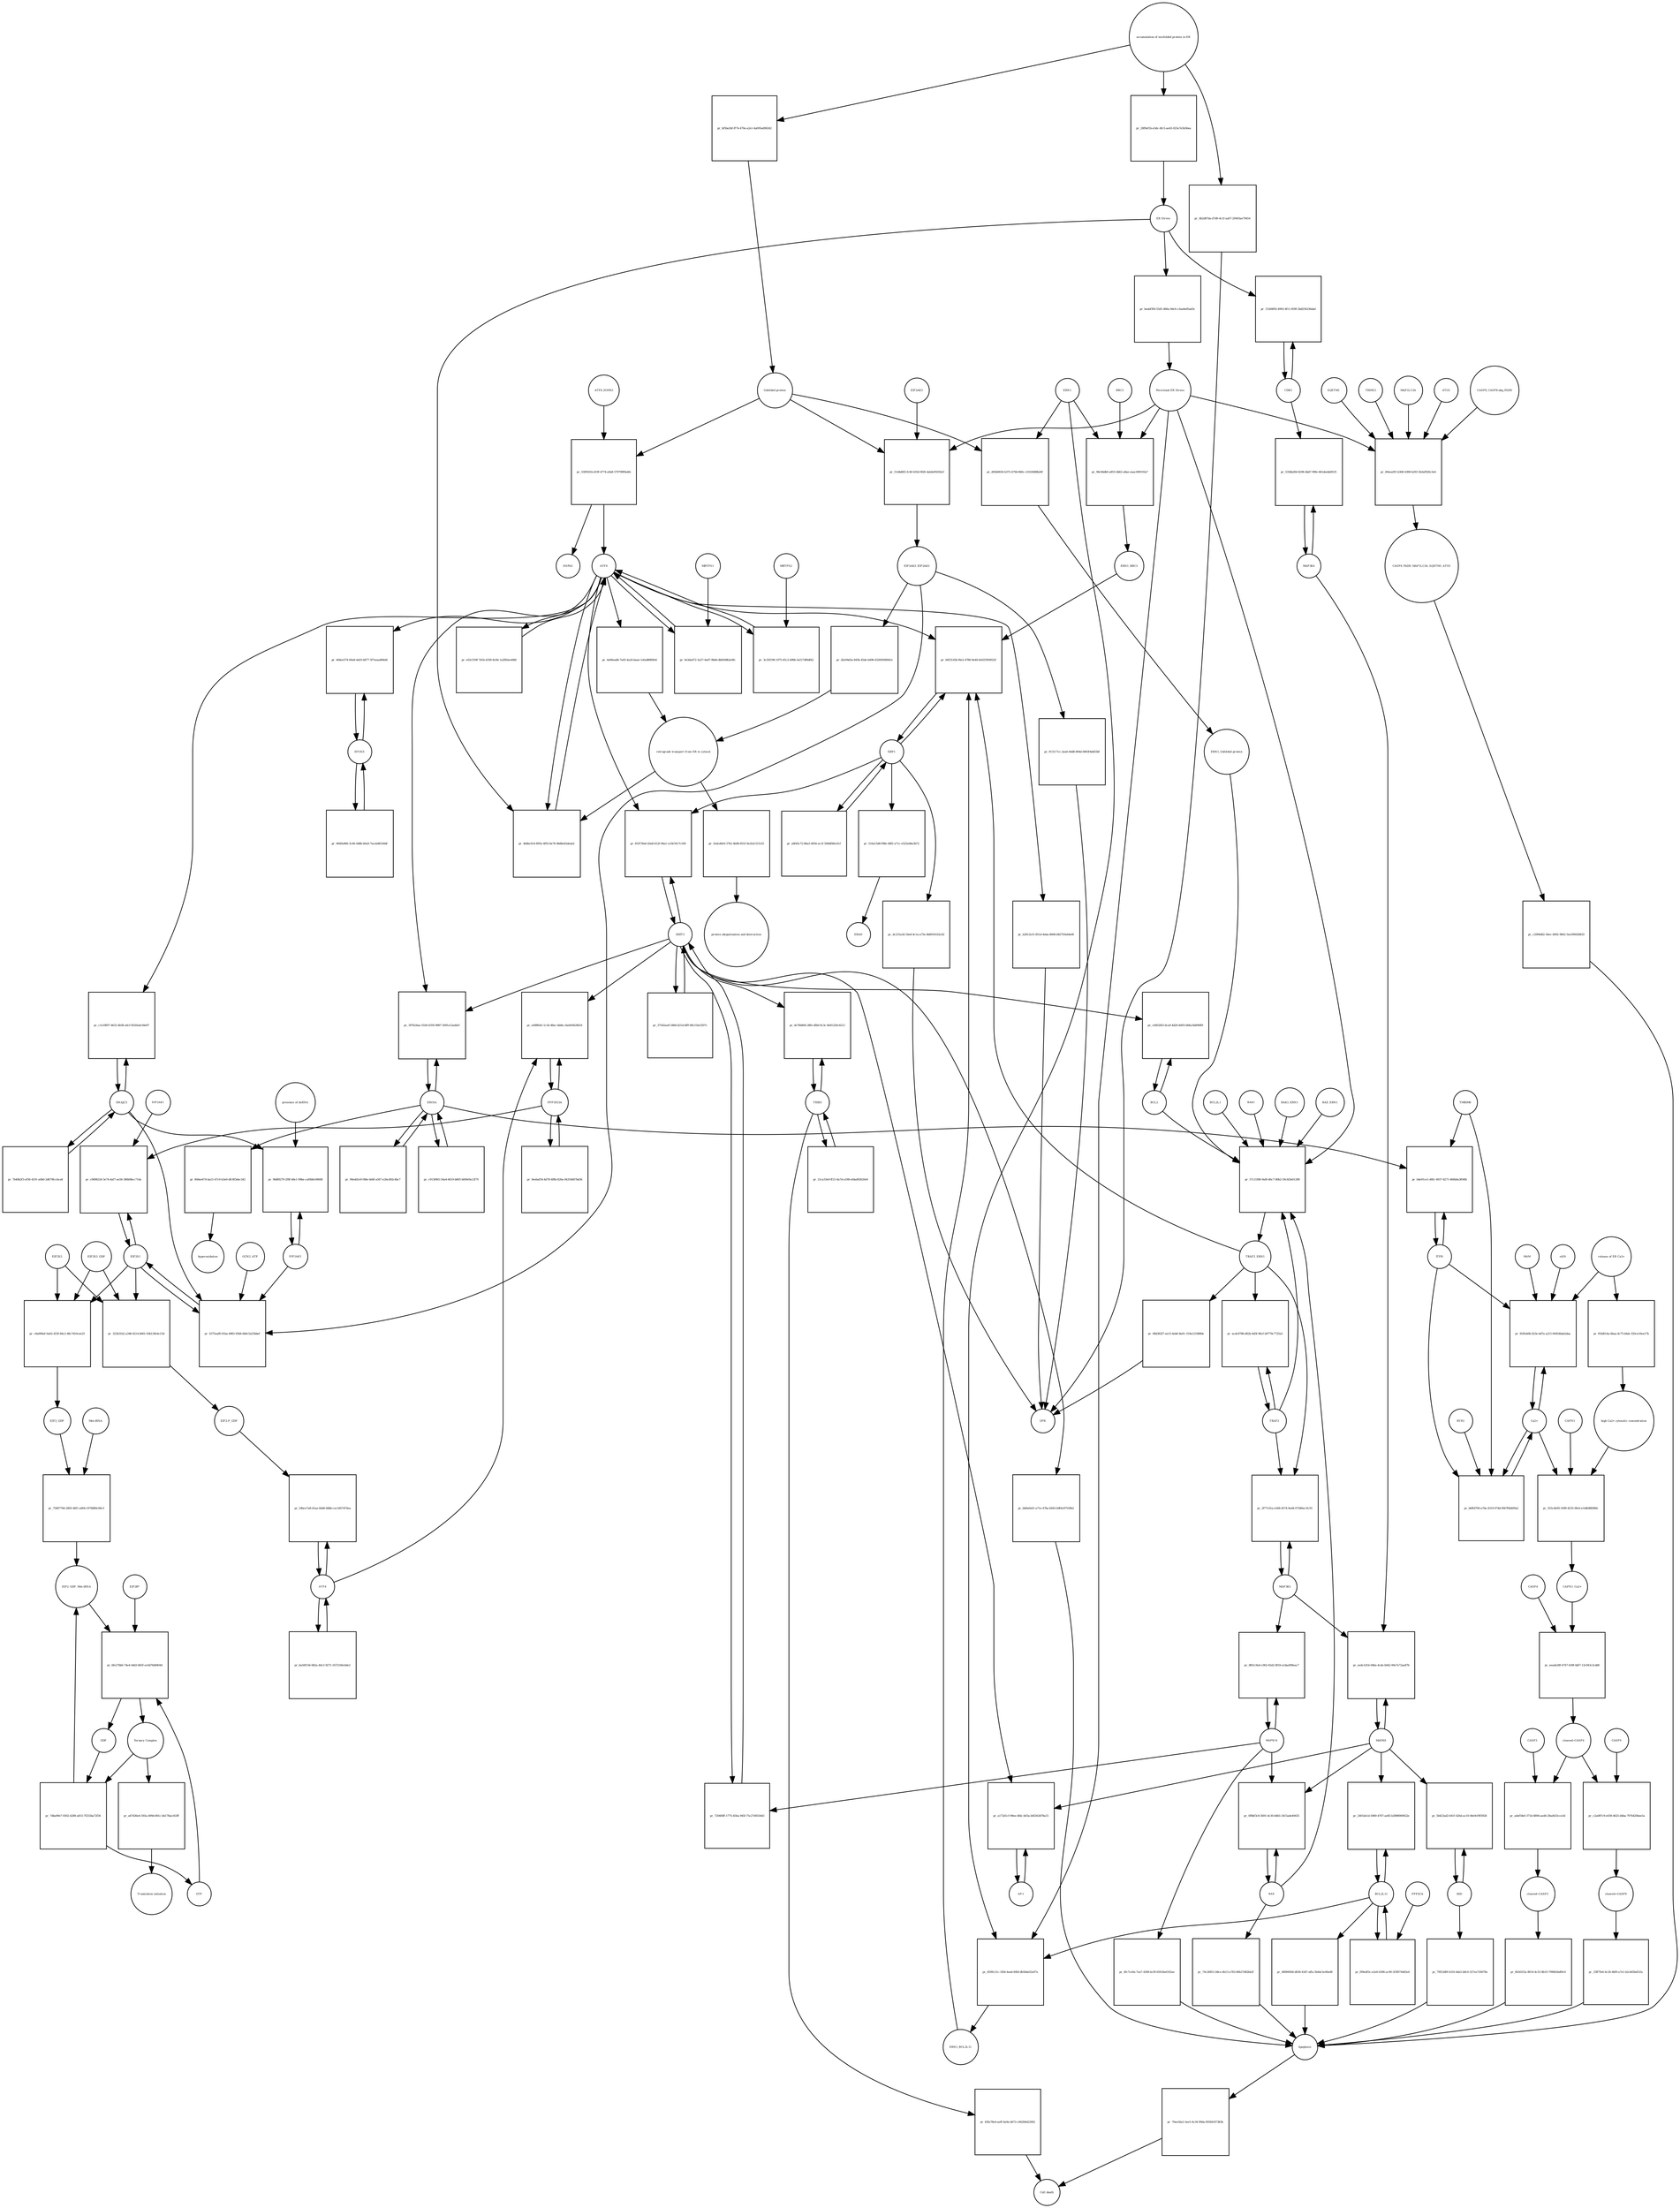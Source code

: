 strict digraph  {
ATF6_HSPA5 [annotation="", bipartite=0, cls=complex, fontsize=4, label=ATF6_HSPA5, shape=circle];
"pr_55f9501b-d19f-4774-a9a8-579799f9a4fe" [annotation="", bipartite=1, cls=process, fontsize=4, label="pr_55f9501b-d19f-4774-a9a8-579799f9a4fe", shape=square];
ATF6 [annotation="urn_miriam_hgnc.symbol_ATF6", bipartite=0, cls=macromolecule, fontsize=4, label=ATF6, shape=circle];
HSPA5 [annotation="urn_miriam_hgnc.symbol_HSPA5", bipartite=0, cls=macromolecule, fontsize=4, label=HSPA5, shape=circle];
"Unfolded protein" [annotation="", bipartite=0, cls=macromolecule, fontsize=4, label="Unfolded protein", shape=circle];
ERN1 [annotation="urn_miriam_hgnc.symbol_ERN1", bipartite=0, cls=macromolecule, fontsize=4, label=ERN1, shape=circle];
"pr_d92b0656-b375-479d-860c-c0163688b26f" [annotation="", bipartite=1, cls=process, fontsize=4, label="pr_d92b0656-b375-479d-860c-c0163688b26f", shape=square];
"ERN1_Unfolded protein" [annotation="", bipartite=0, cls=complex, fontsize=4, label="ERN1_Unfolded protein", shape=circle];
EIF2AK3_EIF2AK3 [annotation="", bipartite=0, cls=complex, fontsize=4, label=EIF2AK3_EIF2AK3, shape=circle];
"pr_d2e94d3a-845b-45de-b496-632605680d1e" [annotation="", bipartite=1, cls=process, fontsize=4, label="pr_d2e94d3a-845b-45de-b496-632605680d1e", shape=square];
"retrograde transport from ER to cytosol" [annotation="", bipartite=0, cls=phenotype, fontsize=4, label="retrograde transport from ER to cytosol", shape=circle];
"pr_4a96eadb-7a45-4a24-baae-1efad86f6fe6" [annotation="", bipartite=1, cls=process, fontsize=4, label="pr_4a96eadb-7a45-4a24-baae-1efad86f6fe6", shape=square];
"pr_5edcd0e0-37b1-4b9b-851f-9a1b3c515cf3" [annotation="", bipartite=1, cls=process, fontsize=4, label="pr_5edcd0e0-37b1-4b9b-851f-9a1b3c515cf3", shape=square];
"protein ubiquitination and destruction" [annotation="", bipartite=0, cls=phenotype, fontsize=4, label="protein ubiquitination and destruction", shape=circle];
"pr_57c21f86-9af6-46c7-80b2-59cfd3e01289" [annotation="", bipartite=1, cls=process, fontsize=4, label="pr_57c21f86-9af6-46c7-80b2-59cfd3e01289", shape=square];
TRAF2_ERN1 [annotation="", bipartite=0, cls=complex, fontsize=4, label=TRAF2_ERN1, shape=circle];
BAK1_ERN1 [annotation="", bipartite=0, cls=complex, fontsize=4, label=BAK1_ERN1, shape=circle];
BAX_ERN1 [annotation="", bipartite=0, cls=complex, fontsize=4, label=BAX_ERN1, shape=circle];
BCL2 [annotation="urn_miriam_hgnc.symbol_BCL2", bipartite=0, cls="nucleic acid feature", fontsize=4, label=BCL2, shape=circle];
BCL2L1 [annotation="urn_miriam_hgnc.symbol_BCL2L1", bipartite=0, cls=macromolecule, fontsize=4, label=BCL2L1, shape=circle];
"Persistant ER Stress" [annotation="", bipartite=0, cls=phenotype, fontsize=4, label="Persistant ER Stress", shape=circle];
BAX [annotation="urn_miriam_hgnc.symbol_BAX", bipartite=0, cls=macromolecule, fontsize=4, label=BAX, shape=circle];
BAK1 [annotation="urn_miriam_hgnc.symbol_BAK1", bipartite=0, cls=macromolecule, fontsize=4, label=BAK1, shape=circle];
TRAF2 [annotation="urn_miriam_hgnc.symbol_TRAF2", bipartite=0, cls=macromolecule, fontsize=4, label=TRAF2, shape=circle];
XBP1 [annotation="urn_miriam_hgnc.symbol_XBP1", bipartite=0, cls=macromolecule, fontsize=4, label=XBP1, shape=circle];
"pr_0d53145b-f6e2-4786-9e40-6e025950022f" [annotation="", bipartite=1, cls=process, fontsize=4, label="pr_0d53145b-f6e2-4786-9e40-6e025950022f", shape=square];
ERN1_BBC3 [annotation="", bipartite=0, cls=complex, fontsize=4, label=ERN1_BBC3, shape=circle];
ERN1_BCL2L11 [annotation="", bipartite=0, cls=complex, fontsize=4, label=ERN1_BCL2L11, shape=circle];
"pr_a6f45c72-8ba3-4056-ac1f-560bf06e1fcf" [annotation="", bipartite=1, cls=process, fontsize=4, label="pr_a6f45c72-8ba3-4056-ac1f-560bf06e1fcf", shape=square];
"pr_516a15d8-f98e-48f2-a71c-e525a9da3b72" [annotation="", bipartite=1, cls=process, fontsize=4, label="pr_516a15d8-f98e-48f2-a71c-e525a9da3b72", shape=square];
ERAD [annotation="", bipartite=0, cls=phenotype, fontsize=4, label=ERAD, shape=circle];
"pr_dc231a3d-1be4-4c1a-a75e-6b8916162c82" [annotation="", bipartite=1, cls=process, fontsize=4, label="pr_dc231a3d-1be4-4c1a-a75e-6b8916162c82", shape=square];
UPR [annotation="", bipartite=0, cls=phenotype, fontsize=4, label=UPR, shape=circle];
"pr_acdc8788-d92b-4d5f-96cf-b9779c7725a5" [annotation="", bipartite=1, cls=process, fontsize=4, label="pr_acdc8788-d92b-4d5f-96cf-b9779c7725a5", shape=square];
MAPK8 [annotation="urn_miriam_hgnc.symbol_MAPK8", bipartite=0, cls=macromolecule, fontsize=4, label=MAPK8, shape=circle];
"pr_eedc1d1b-046a-4cde-b042-00e7e72aa87b" [annotation="", bipartite=1, cls=process, fontsize=4, label="pr_eedc1d1b-046a-4cde-b042-00e7e72aa87b", shape=square];
MAP3K4 [annotation="urn_miriam_hgnc.symbol_MAP3K4", bipartite=0, cls=macromolecule, fontsize=4, label=MAP3K4, shape=circle];
MAP3K5 [annotation="urn_miriam_hgnc.symbol_MAP3K5", bipartite=0, cls=macromolecule, fontsize=4, label=MAP3K5, shape=circle];
MAPK14 [annotation="urn_miriam_hgnc.symbol_MAPK14", bipartite=0, cls=macromolecule, fontsize=4, label=MAPK14, shape=circle];
"pr_8f61c9a4-c002-45d2-8f18-a1daef08eac7" [annotation="", bipartite=1, cls=process, fontsize=4, label="pr_8f61c9a4-c002-45d2-8f18-a1daef08eac7", shape=square];
"pr_4fc7ce9a-7ea7-4308-bcf9-65618a6102ae" [annotation="", bipartite=1, cls=process, fontsize=4, label="pr_4fc7ce9a-7ea7-4308-bcf9-65618a6102ae", shape=square];
Apoptosis [annotation="", bipartite=0, cls=phenotype, fontsize=4, label=Apoptosis, shape=circle];
DDIT3 [annotation="urn_miriam_hgnc.symbol_DDIT3", bipartite=0, cls=macromolecule, fontsize=4, label=DDIT3, shape=circle];
"pr_7204f6ff-1775-456a-945f-75c27d933443" [annotation="", bipartite=1, cls=process, fontsize=4, label="pr_7204f6ff-1775-456a-945f-75c27d933443", shape=square];
"pr_bb9a0e61-a71e-47be-b943-b9f4c87559b2" [annotation="", bipartite=1, cls=process, fontsize=4, label="pr_bb9a0e61-a71e-47be-b943-b9f4c87559b2", shape=square];
"pr_c9d52fd3-dca9-4d20-8d93-b84a34d090f9" [annotation="", bipartite=1, cls=process, fontsize=4, label="pr_c9d52fd3-dca9-4d20-8d93-b84a34d090f9", shape=square];
"pr_4b4bc614-895e-4f93-be76-9b8be42deab2" [annotation="", bipartite=1, cls=process, fontsize=4, label="pr_4b4bc614-895e-4f93-be76-9b8be42deab2", shape=square];
"ER Stress" [annotation="", bipartite=0, cls=phenotype, fontsize=4, label="ER Stress", shape=circle];
"pr_0e3da472-3a37-4ed7-9bb6-db6568b2e0fc" [annotation="", bipartite=1, cls=process, fontsize=4, label="pr_0e3da472-3a37-4ed7-9bb6-db6568b2e0fc", shape=square];
MBTPS1 [annotation="urn_miriam_hgnc.symbol_MBTPS1", bipartite=0, cls=macromolecule, fontsize=4, label=MBTPS1, shape=circle];
"pr_3c35f198-1075-45c2-b90b-5a517df6df42" [annotation="", bipartite=1, cls=process, fontsize=4, label="pr_3c35f198-1075-45c2-b90b-5a517df6df42", shape=square];
MBTPS2 [annotation="urn_miriam_hgnc.symbol_MBTPS2", bipartite=0, cls=macromolecule, fontsize=4, label=MBTPS2, shape=circle];
"pr_e02c559f-7d1b-4358-8c84-1a2f82ee40bf" [annotation="", bipartite=1, cls=process, fontsize=4, label="pr_e02c559f-7d1b-4358-8c84-1a2f82ee40bf", shape=square];
"pr_37542aa9-3484-421d-bfff-89c51bcf207c" [annotation="", bipartite=1, cls=process, fontsize=4, label="pr_37542aa9-3484-421d-bfff-89c51bcf207c", shape=square];
"pr_818736af-d3a8-412f-94a1-ce5b7d17c169" [annotation="", bipartite=1, cls=process, fontsize=4, label="pr_818736af-d3a8-412f-94a1-ce5b7d17c169", shape=square];
EIF2S1 [annotation="urn_miriam_hgnc.symbol_EIF2S1", bipartite=0, cls=macromolecule, fontsize=4, label=EIF2S1, shape=circle];
"pr_4375eaf8-91ba-4983-95b6-6b0c5a55bbef" [annotation="", bipartite=1, cls=process, fontsize=4, label="pr_4375eaf8-91ba-4983-95b6-6b0c5a55bbef", shape=square];
GCN2_ATP [annotation="", bipartite=0, cls=complex, fontsize=4, label=GCN2_ATP, shape=circle];
EIF2AK2 [annotation="urn_miriam_hgnc.symbol_EIF2AK2", bipartite=0, cls=macromolecule, fontsize=4, label=EIF2AK2, shape=circle];
DNAJC3 [annotation="urn_miriam_hgnc.symbol_DNAJC3", bipartite=0, cls=macromolecule, fontsize=4, label=DNAJC3, shape=circle];
EIF2S2 [annotation="urn_miriam_hgnc.symbol_EIF2S2", bipartite=0, cls=macromolecule, fontsize=4, label=EIF2S2, shape=circle];
"pr_c8a906ef-0a62-453f-84c2-48c7d10cee25" [annotation="", bipartite=1, cls=process, fontsize=4, label="pr_c8a906ef-0a62-453f-84c2-48c7d10cee25", shape=square];
EIF2S3_GDP [annotation="", bipartite=0, cls=complex, fontsize=4, label=EIF2S3_GDP, shape=circle];
EIF2_GDP [annotation="", bipartite=0, cls=complex, fontsize=4, label=EIF2_GDP, shape=circle];
"EIF2_GDP_Met-tRNA" [annotation="", bipartite=0, cls=complex, fontsize=4, label="EIF2_GDP_Met-tRNA", shape=circle];
"pr_6fe276b6-74e4-44d3-865f-ec6d76d84044" [annotation="", bipartite=1, cls=process, fontsize=4, label="pr_6fe276b6-74e4-44d3-865f-ec6d76d84044", shape=square];
"Ternary Complex" [annotation="", bipartite=0, cls=complex, fontsize=4, label="Ternary Complex", shape=circle];
"EIF2B*" [annotation="", bipartite=0, cls=complex, fontsize=4, label="EIF2B*", shape=circle];
GTP [annotation="urn_miriam_obo.chebi_CHEBI%3A57600", bipartite=0, cls="simple chemical", fontsize=4, label=GTP, shape=circle];
GDP [annotation="urn_miriam_obo.chebi_CHEBI%3A65180", bipartite=0, cls="simple chemical", fontsize=4, label=GDP, shape=circle];
"pr_7dba99e7-9302-4289-a815-7f255ba72f36" [annotation="", bipartite=1, cls=process, fontsize=4, label="pr_7dba99e7-9302-4289-a815-7f255ba72f36", shape=square];
ATF4 [annotation="urn_miriam_hgnc.symbol_ATF4", bipartite=0, cls=macromolecule, fontsize=4, label=ATF4, shape=circle];
"pr_54bce7a8-41aa-44d6-8dbb-cec5d57d74ea" [annotation="", bipartite=1, cls=process, fontsize=4, label="pr_54bce7a8-41aa-44d6-8dbb-cec5d57d74ea", shape=square];
"EIF2-P_GDP" [annotation="", bipartite=0, cls=complex, fontsize=4, label="EIF2-P_GDP", shape=circle];
"pr_ba56f156-682a-44c3-9271-1672166cbde3" [annotation="", bipartite=1, cls=process, fontsize=4, label="pr_ba56f156-682a-44c3-9271-1672166cbde3", shape=square];
PPP1R15A [annotation="urn_miriam_hgnc.symbol_PPP1R15A", bipartite=0, cls=macromolecule, fontsize=4, label=PPP1R15A, shape=circle];
"pr_e498fefe-1c1b-48ac-bb8e-cba9e9428416" [annotation="", bipartite=1, cls=process, fontsize=4, label="pr_e498fefe-1c1b-48ac-bb8e-cba9e9428416", shape=square];
"pr_9eebaf54-4d78-4f8b-826a-04354487bd36" [annotation="", bipartite=1, cls=process, fontsize=4, label="pr_9eebaf54-4d78-4f8b-826a-04354487bd36", shape=square];
"pr_a67d36e4-593a-499d-801c-bb178ae163ff" [annotation="", bipartite=1, cls=process, fontsize=4, label="pr_a67d36e4-593a-499d-801c-bb178ae163ff", shape=square];
"Translation initiation" [annotation="", bipartite=0, cls=phenotype, fontsize=4, label="Translation initiation", shape=circle];
"pr_2f77c01a-e568-4574-9ed4-07280ec1fc91" [annotation="", bipartite=1, cls=process, fontsize=4, label="pr_2f77c01a-e568-4574-9ed4-07280ec1fc91", shape=square];
ERO1A [annotation="urn_miriam_hgnc.symbol_ERO1A", bipartite=0, cls=macromolecule, fontsize=4, label=ERO1A, shape=circle];
"pr_397b24aa-51b0-4359-9987-5091a12addcf" [annotation="", bipartite=1, cls=process, fontsize=4, label="pr_397b24aa-51b0-4359-9987-5091a12addcf", shape=square];
"pr_c913f665-54a4-4619-b805-bf49e9a12f70" [annotation="", bipartite=1, cls=process, fontsize=4, label="pr_c913f665-54a4-4619-b805-bf49e9a12f70", shape=square];
"pr_c9698224-5e74-4af7-ae56-380b9bcc714a" [annotation="", bipartite=1, cls=process, fontsize=4, label="pr_c9698224-5e74-4af7-ae56-380b9bcc714a", shape=square];
EIF2AK1 [annotation="urn_miriam_hgnc.symbol_EIF2AK1", bipartite=0, cls=macromolecule, fontsize=4, label=EIF2AK1, shape=circle];
"pr_0f8bf3c8-3691-4c30-b8b5-3415ade49435" [annotation="", bipartite=1, cls=process, fontsize=4, label="pr_0f8bf3c8-3691-4c30-b8b5-3415ade49435", shape=square];
"pr_74c26851-b8ce-4b13-a783-86b27d82bb2f" [annotation="", bipartite=1, cls=process, fontsize=4, label="pr_74c26851-b8ce-4b13-a783-86b27d82bb2f", shape=square];
"Ca2+" [annotation="urn_miriam_obo.chebi_CHEBI%3A29108", bipartite=0, cls="simple chemical", fontsize=4, label="Ca2+", shape=circle];
"pr_81ffeb0b-023e-4d7a-a215-00454bab2daa" [annotation="", bipartite=1, cls=process, fontsize=4, label="pr_81ffeb0b-023e-4d7a-a215-00454bab2daa", shape=square];
"release of ER Ca2+" [annotation="", bipartite=0, cls=phenotype, fontsize=4, label="release of ER Ca2+", shape=circle];
ITPR [annotation="urn_miriam_hgnc.symbol_ITPR1|urn_miriam_hgnc.symbol_ITPR2|urn_miriam_hgnc.symbol_ITPR3", bipartite=0, cls=macromolecule, fontsize=4, label=ITPR, shape=circle];
MAM [annotation="", bipartite=0, cls=phenotype, fontsize=4, label=MAM, shape=circle];
s619 [annotation="", bipartite=0, cls=complex, fontsize=4, label=s619, shape=circle];
"pr_533bb284-8296-4bd7-99fe-661deebb0535" [annotation="", bipartite=1, cls=process, fontsize=4, label="pr_533bb284-8296-4bd7-99fe-661deebb0535", shape=square];
CDK5 [annotation="urn_miriam_hgnc.symbol_CDK5", bipartite=0, cls=macromolecule, fontsize=4, label=CDK5, shape=circle];
"pr_153d4f92-4903-4f11-859f-2bd256236dad" [annotation="", bipartite=1, cls="uncertain process", fontsize=4, label="pr_153d4f92-4903-4f11-859f-2bd256236dad", shape=square];
"pr_70ee56a3-3ee5-4c34-99da-f0584187383b" [annotation="", bipartite=1, cls=process, fontsize=4, label="pr_70ee56a3-3ee5-4c34-99da-f0584187383b", shape=square];
"Cell death" [annotation="", bipartite=0, cls=phenotype, fontsize=4, label="Cell death", shape=circle];
"pr_b6ffd709-a76a-4319-974d-f847f6b409a2" [annotation="", bipartite=1, cls=process, fontsize=4, label="pr_b6ffd709-a76a-4319-974d-f847f6b409a2", shape=square];
TMBIM6 [annotation="urn_miriam_hgnc.symbol_TMBIM6", bipartite=0, cls=macromolecule, fontsize=4, label=TMBIM6, shape=circle];
RYR1 [annotation="urn_miriam_hgnc.symbol_RYR1", bipartite=0, cls=macromolecule, fontsize=4, label=RYR1, shape=circle];
EIF2AK3 [annotation="urn_miriam_hgnc.symbol_EIF2AK3", bipartite=0, cls=macromolecule, fontsize=4, label=EIF2AK3, shape=circle];
"pr_51d4d6f2-fc40-435d-9fd5-4ab4e95054cf" [annotation="", bipartite=1, cls=process, fontsize=4, label="pr_51d4d6f2-fc40-435d-9fd5-4ab4e95054cf", shape=square];
"pr_80dee674-ba21-47c0-b3e0-dfc8f3dec342" [annotation="", bipartite=1, cls=process, fontsize=4, label="pr_80dee674-ba21-47c0-b3e0-dfc8f3dec342", shape=square];
hyperoxidation [annotation="", bipartite=0, cls=phenotype, fontsize=4, label=hyperoxidation, shape=circle];
"pr_90edd1e9-f48e-4d4f-a567-e2bcd92c4bc7" [annotation="", bipartite=1, cls=process, fontsize=4, label="pr_90edd1e9-f48e-4d4f-a567-e2bcd92c4bc7", shape=square];
"pr_beabf3f4-55d1-466a-9dc6-c3aa6e85ad3c" [annotation="", bipartite=1, cls=process, fontsize=4, label="pr_beabf3f4-55d1-466a-9dc6-c3aa6e85ad3c", shape=square];
"CASP8_CASP8-ubq_FADD" [annotation="", bipartite=0, cls=complex, fontsize=4, label="CASP8_CASP8-ubq_FADD", shape=circle];
"pr_49eea0f1-b368-4398-b293-5b3af926c3e4" [annotation="", bipartite=1, cls=process, fontsize=4, label="pr_49eea0f1-b368-4398-b293-5b3af926c3e4", shape=square];
"SQSTM1 " [annotation="urn_miriam_hgnc.symbol_SQSTM1", bipartite=0, cls=macromolecule, fontsize=4, label="SQSTM1 ", shape=circle];
CASP8_FADD_MAP1LC3A_SQSTM1_ATG5 [annotation="", bipartite=0, cls=complex, fontsize=4, label=CASP8_FADD_MAP1LC3A_SQSTM1_ATG5, shape=circle];
TRIM13 [annotation="urn_miriam_hgnc.symbol_TRIM13", bipartite=0, cls=macromolecule, fontsize=4, label=TRIM13, shape=circle];
MAP1LC3A [annotation="urn_miriam_hgnc.symbol_MAP1LC3A", bipartite=0, cls=macromolecule, fontsize=4, label=MAP1LC3A, shape=circle];
ATG5 [annotation="urn_miriam_hgnc.symbol_ATG5", bipartite=0, cls=macromolecule, fontsize=4, label=ATG5, shape=circle];
"pr_c2994d62-56ec-4692-9662-5ee390028833" [annotation="", bipartite=1, cls=process, fontsize=4, label="pr_c2994d62-56ec-4692-9662-5ee390028833", shape=square];
"AP-1" [annotation="urn_miriam_hgnc.symbol_FOS|urn_miriam_hgnc.symbol_FOSB|urn_miriam_hgnc.symbol_FOSL1|urn_miriam_hgnc.symbol_FOSL2|urn_miriam_hgnc.symbol_JUN|urn_miriam_hgnc.symbol_JUNB|urn_miriam_hgnc.symbol_JUND", bipartite=0, cls=macromolecule, fontsize=4, label="AP-1", shape=circle];
"pr_a172d1cf-99ee-4fdc-b03a-b45563d78a15" [annotation="", bipartite=1, cls=process, fontsize=4, label="pr_a172d1cf-99ee-4fdc-b03a-b45563d78a15", shape=square];
"pr_9b8f8279-2f8f-48e1-99be-caf0b8c08608" [annotation="", bipartite=1, cls=process, fontsize=4, label="pr_9b8f8279-2f8f-48e1-99be-caf0b8c08608", shape=square];
"presence of dsRNA" [annotation="", bipartite=0, cls=phenotype, fontsize=4, label="presence of dsRNA", shape=circle];
"Met-tRNA" [annotation="urn_miriam_hgnc_HGNC%3A34779", bipartite=0, cls="nucleic acid feature", fontsize=4, label="Met-tRNA", shape=circle];
"pr_75807766-2803-46f1-a004-1976880c06c5" [annotation="", bipartite=1, cls=process, fontsize=4, label="pr_75807766-2803-46f1-a004-1976880c06c5", shape=square];
"pr_323b31b2-a348-4214-b661-03b139e4c15d" [annotation="", bipartite=1, cls=process, fontsize=4, label="pr_323b31b2-a348-4214-b661-03b139e4c15d", shape=square];
"accumulation of misfolded protein in ER" [annotation="", bipartite=0, cls=phenotype, fontsize=4, label="accumulation of misfolded protein in ER", shape=circle];
"pr_bf5be2bf-ff74-470e-a2e1-4a095ed98242" [annotation="", bipartite=1, cls=process, fontsize=4, label="pr_bf5be2bf-ff74-470e-a2e1-4a095ed98242", shape=square];
"pr_28f9ef1b-e5dc-4fc5-ae43-025e7e5b56ea" [annotation="", bipartite=1, cls=process, fontsize=4, label="pr_28f9ef1b-e5dc-4fc5-ae43-025e7e5b56ea", shape=square];
"pr_4b2d87da-d7d9-4c1f-aa07-29493ae79454" [annotation="", bipartite=1, cls=process, fontsize=4, label="pr_4b2d87da-d7d9-4c1f-aa07-29493ae79454", shape=square];
"pr_913117cc-2ea6-44d8-804d-0803f4dd55bf" [annotation="", bipartite=1, cls=process, fontsize=4, label="pr_913117cc-2ea6-44d8-804d-0803f4dd55bf", shape=square];
"pr_08d362f7-ee15-4eb6-8a91-319a1219880e" [annotation="", bipartite=1, cls=process, fontsize=4, label="pr_08d362f7-ee15-4eb6-8a91-319a1219880e", shape=square];
"pr_b2812e31-851d-4eba-8668-b82703eb4e0f" [annotation="", bipartite=1, cls=process, fontsize=4, label="pr_b2812e31-851d-4eba-8668-b82703eb4e0f", shape=square];
BCL2L11 [annotation="urn_miriam_hgnc.symbol_BCL2L11", bipartite=0, cls=macromolecule, fontsize=4, label=BCL2L11, shape=circle];
"pr_2401de1d-5969-4767-ae85-b3898900922e" [annotation="", bipartite=1, cls=process, fontsize=4, label="pr_2401de1d-5969-4767-ae85-b3898900922e", shape=square];
BID [annotation="urn_miriam_hgnc.symbol_BID", bipartite=0, cls=macromolecule, fontsize=4, label=BID, shape=circle];
"pr_5b423ad2-641f-426d-ac10-40e9cf9f3928" [annotation="", bipartite=1, cls=process, fontsize=4, label="pr_5b423ad2-641f-426d-ac10-40e9cf9f3928", shape=square];
"pr_4800600d-d638-43d7-affa-5b4dc5e40ed8" [annotation="", bipartite=1, cls=process, fontsize=4, label="pr_4800600d-d638-43d7-affa-5b4dc5e40ed8", shape=square];
"pr_79f23d0f-b316-4da5-b8c0-527ee726078e" [annotation="", bipartite=1, cls=process, fontsize=4, label="pr_79f23d0f-b316-4da5-b8c0-527ee726078e", shape=square];
"pr_d509c21c-1fb4-4eab-84fd-db5bda02a97a" [annotation="", bipartite=1, cls=process, fontsize=4, label="pr_d509c21c-1fb4-4eab-84fd-db5bda02a97a", shape=square];
"pr_96c84db0-a855-4b62-a8ae-eaac699193a7" [annotation="", bipartite=1, cls=process, fontsize=4, label="pr_96c84db0-a855-4b62-a8ae-eaac699193a7", shape=square];
BBC3 [annotation="urn_miriam_hgnc.symbol_BBC3", bipartite=0, cls=macromolecule, fontsize=4, label=BBC3, shape=circle];
"pr_f89edf3c-e2e6-4306-ac90-5f3f6744d5e6" [annotation="", bipartite=1, cls=process, fontsize=4, label="pr_f89edf3c-e2e6-4306-ac90-5f3f6744d5e6", shape=square];
PPP2CA [annotation="urn_miriam_hgnc.symbol_PPP2CA", bipartite=0, cls=macromolecule, fontsize=4, label=PPP2CA, shape=circle];
TRIB3 [annotation="urn_miriam_hgnc.symbol_TRIB3", bipartite=0, cls=macromolecule, fontsize=4, label=TRIB3, shape=circle];
"pr_4e76b804-28fe-4fb0-9c3c-8e81220c6212" [annotation="", bipartite=1, cls=process, fontsize=4, label="pr_4e76b804-28fe-4fb0-9c3c-8e81220c6212", shape=square];
"pr_21ca33e9-ff21-4a7d-a198-efdad92620e9" [annotation="", bipartite=1, cls=process, fontsize=4, label="pr_21ca33e9-ff21-4a7d-a198-efdad92620e9", shape=square];
"pr_83fa78e4-aeff-4a9a-b672-c66284d22602" [annotation="", bipartite=1, cls=process, fontsize=4, label="pr_83fa78e4-aeff-4a9a-b672-c66284d22602", shape=square];
"pr_f03d614a-6baa-4c75-b4dc-f20ce10ea17b" [annotation="", bipartite=1, cls=process, fontsize=4, label="pr_f03d614a-6baa-4c75-b4dc-f20ce10ea17b", shape=square];
"high Ca2+ cytosolic concentration" [annotation="", bipartite=0, cls=phenotype, fontsize=4, label="high Ca2+ cytosolic concentration", shape=circle];
"pr_c1e18f07-4632-4b58-a0cf-8520a4c04e97" [annotation="", bipartite=1, cls=process, fontsize=4, label="pr_c1e18f07-4632-4b58-a0cf-8520a4c04e97", shape=square];
"pr_7b40b2f3-ef56-4191-a0b0-2d679fccbca8" [annotation="", bipartite=1, cls=process, fontsize=4, label="pr_7b40b2f3-ef56-4191-a0b0-2d679fccbca8", shape=square];
"pr_b4e91ce1-d0fc-4937-8271-666b6a3f04fb" [annotation="", bipartite=1, cls=process, fontsize=4, label="pr_b4e91ce1-d0fc-4937-8271-666b6a3f04fb", shape=square];
CASP4 [annotation="urn_miriam_hgnc.symbol_CASP4", bipartite=0, cls=macromolecule, fontsize=4, label=CASP4, shape=circle];
"pr_eeade28f-4747-439f-bbf7-13c943c3cdd0" [annotation="", bipartite=1, cls=process, fontsize=4, label="pr_eeade28f-4747-439f-bbf7-13c943c3cdd0", shape=square];
"cleaved~CASP4" [annotation="urn_miriam_hgnc.symbol_CASP4", bipartite=0, cls=macromolecule, fontsize=4, label="cleaved~CASP4", shape=circle];
"CAPN1_Ca2+" [annotation="", bipartite=0, cls=complex, fontsize=4, label="CAPN1_Ca2+", shape=circle];
CASP3 [annotation="urn_miriam_hgnc.symbol_CASP3", bipartite=0, cls=macromolecule, fontsize=4, label=CASP3, shape=circle];
"pr_adef58ef-371d-4894-aed4-29ad433cce3d" [annotation="", bipartite=1, cls=process, fontsize=4, label="pr_adef58ef-371d-4894-aed4-29ad433cce3d", shape=square];
"cleaved~CASP3" [annotation="urn_miriam_hgnc.symbol_CASP3", bipartite=0, cls=macromolecule, fontsize=4, label="cleaved~CASP3", shape=circle];
CASP9 [annotation="urn_miriam_hgnc.symbol_CSAP9", bipartite=0, cls=macromolecule, fontsize=4, label=CASP9, shape=circle];
"pr_c2a087c9-e039-4625-b6ba-7976420bee5a" [annotation="", bipartite=1, cls=process, fontsize=4, label="pr_c2a087c9-e039-4625-b6ba-7976420bee5a", shape=square];
"cleaved~CASP9" [annotation="urn_miriam_hgnc.symbol_CASP9", bipartite=0, cls=macromolecule, fontsize=4, label="cleaved~CASP9", shape=circle];
CAPN1 [annotation="urn_miriam_hgnc.symbol_CAPN1", bipartite=0, cls=macromolecule, fontsize=4, label=CAPN1, shape=circle];
"pr_555c4d39-1699-4235-9fe4-e14dfd86980c" [annotation="", bipartite=1, cls=process, fontsize=4, label="pr_555c4d39-1699-4235-9fe4-e14dfd86980c", shape=square];
"pr_6b561f2a-8014-4c53-8b10-7990b5bdf0c0" [annotation="", bipartite=1, cls=process, fontsize=4, label="pr_6b561f2a-8014-4c53-8b10-7990b5bdf0c0", shape=square];
"pr_33ff7fe6-4c26-4bf9-a7e1-b2cb65bd51fa" [annotation="", bipartite=1, cls=process, fontsize=4, label="pr_33ff7fe6-4c26-4bf9-a7e1-b2cb65bd51fa", shape=square];
HYOU1 [annotation="urn_miriam_hgnc.symbol_HYOU1", bipartite=0, cls=macromolecule, fontsize=4, label=HYOU1, shape=circle];
"pr_464ee574-60a8-4a93-b877-5f7eeaa864d4" [annotation="", bipartite=1, cls=process, fontsize=4, label="pr_464ee574-60a8-4a93-b877-5f7eeaa864d4", shape=square];
"pr_9649a966-3c46-448b-b0a9-7aceb48140df" [annotation="", bipartite=1, cls=process, fontsize=4, label="pr_9649a966-3c46-448b-b0a9-7aceb48140df", shape=square];
ATF6_HSPA5 -> "pr_55f9501b-d19f-4774-a9a8-579799f9a4fe"  [annotation="", interaction_type=consumption];
"pr_55f9501b-d19f-4774-a9a8-579799f9a4fe" -> ATF6  [annotation="", interaction_type=production];
"pr_55f9501b-d19f-4774-a9a8-579799f9a4fe" -> HSPA5  [annotation="", interaction_type=production];
ATF6 -> "pr_4a96eadb-7a45-4a24-baae-1efad86f6fe6"  [annotation="", interaction_type=consumption];
ATF6 -> "pr_0d53145b-f6e2-4786-9e40-6e025950022f"  [annotation="urn_miriam_pubmed_26587781|urn_miriam_pubmed_23430059", interaction_type=catalysis];
ATF6 -> "pr_4b4bc614-895e-4f93-be76-9b8be42deab2"  [annotation="", interaction_type=consumption];
ATF6 -> "pr_0e3da472-3a37-4ed7-9bb6-db6568b2e0fc"  [annotation="", interaction_type=consumption];
ATF6 -> "pr_3c35f198-1075-45c2-b90b-5a517df6df42"  [annotation="", interaction_type=consumption];
ATF6 -> "pr_e02c559f-7d1b-4358-8c84-1a2f82ee40bf"  [annotation="", interaction_type=consumption];
ATF6 -> "pr_818736af-d3a8-412f-94a1-ce5b7d17c169"  [annotation="urn_miriam_pubmed_26587781|urn_miriam_pubmed_17991856|urn_miriam_pubmed_28843399", interaction_type=catalysis];
ATF6 -> "pr_397b24aa-51b0-4359-9987-5091a12addcf"  [annotation="urn_miriam_pubmed_23850759|urn_miriam_pubmed_25387528", interaction_type=catalysis];
ATF6 -> "pr_b2812e31-851d-4eba-8668-b82703eb4e0f"  [annotation="", interaction_type=consumption];
ATF6 -> "pr_c1e18f07-4632-4b58-a0cf-8520a4c04e97"  [annotation="urn_miriam_pubmed_12601012|urn_miriam_pubmed_18360008", interaction_type=catalysis];
ATF6 -> "pr_464ee574-60a8-4a93-b877-5f7eeaa864d4"  [annotation=urn_miriam_pubmed_18360008, interaction_type=catalysis];
"Unfolded protein" -> "pr_55f9501b-d19f-4774-a9a8-579799f9a4fe"  [annotation="urn_miriam_pubmed_19509052|urn_miriam_pubmed_12847084|urn_miriam_pubmed_23850759", interaction_type=catalysis];
"Unfolded protein" -> "pr_d92b0656-b375-479d-860c-c0163688b26f"  [annotation="", interaction_type=consumption];
"Unfolded protein" -> "pr_51d4d6f2-fc40-435d-9fd5-4ab4e95054cf"  [annotation=urn_miriam_pubmed_17991856, interaction_type=catalysis];
ERN1 -> "pr_d92b0656-b375-479d-860c-c0163688b26f"  [annotation="", interaction_type=consumption];
ERN1 -> "pr_d509c21c-1fb4-4eab-84fd-db5bda02a97a"  [annotation="", interaction_type=consumption];
ERN1 -> "pr_96c84db0-a855-4b62-a8ae-eaac699193a7"  [annotation="", interaction_type=consumption];
"pr_d92b0656-b375-479d-860c-c0163688b26f" -> "ERN1_Unfolded protein"  [annotation="", interaction_type=production];
"ERN1_Unfolded protein" -> "pr_57c21f86-9af6-46c7-80b2-59cfd3e01289"  [annotation="", interaction_type=consumption];
EIF2AK3_EIF2AK3 -> "pr_d2e94d3a-845b-45de-b496-632605680d1e"  [annotation="", interaction_type=consumption];
EIF2AK3_EIF2AK3 -> "pr_4375eaf8-91ba-4983-95b6-6b0c5a55bbef"  [annotation="urn_miriam_pubmed_12667446|urn_miriam_pubmed_16246152|urn_miriam_pubmed_12601012|urn_miriam_pubmed_23850759|urn_miriam_pubmed_18360008|urn_miriam_pubmed_26587781", interaction_type=catalysis];
EIF2AK3_EIF2AK3 -> "pr_913117cc-2ea6-44d8-804d-0803f4dd55bf"  [annotation="", interaction_type=consumption];
"pr_d2e94d3a-845b-45de-b496-632605680d1e" -> "retrograde transport from ER to cytosol"  [annotation="", interaction_type=production];
"retrograde transport from ER to cytosol" -> "pr_5edcd0e0-37b1-4b9b-851f-9a1b3c515cf3"  [annotation="", interaction_type=consumption];
"retrograde transport from ER to cytosol" -> "pr_4b4bc614-895e-4f93-be76-9b8be42deab2"  [annotation="urn_miriam_pubmed_18360008|urn_miriam_pubmed_17991856|urn_miriam_pubmed_26587781|urn_miriam_pubmed_12847084", interaction_type=inhibition];
"pr_4a96eadb-7a45-4a24-baae-1efad86f6fe6" -> "retrograde transport from ER to cytosol"  [annotation="", interaction_type=production];
"pr_5edcd0e0-37b1-4b9b-851f-9a1b3c515cf3" -> "protein ubiquitination and destruction"  [annotation="", interaction_type=production];
"pr_57c21f86-9af6-46c7-80b2-59cfd3e01289" -> TRAF2_ERN1  [annotation="", interaction_type=production];
TRAF2_ERN1 -> "pr_0d53145b-f6e2-4786-9e40-6e025950022f"  [annotation="urn_miriam_pubmed_26587781|urn_miriam_pubmed_23430059", interaction_type=catalysis];
TRAF2_ERN1 -> "pr_acdc8788-d92b-4d5f-96cf-b9779c7725a5"  [annotation=urn_miriam_pubmed_23850759, interaction_type=catalysis];
TRAF2_ERN1 -> "pr_2f77c01a-e568-4574-9ed4-07280ec1fc91"  [annotation=urn_miriam_pubmed_23850759, interaction_type=catalysis];
TRAF2_ERN1 -> "pr_08d362f7-ee15-4eb6-8a91-319a1219880e"  [annotation="", interaction_type=consumption];
BAK1_ERN1 -> "pr_57c21f86-9af6-46c7-80b2-59cfd3e01289"  [annotation="urn_miriam_pubmed_23850759|urn_miriam_pubmed_23430059|urn_miriam_pubmed_26587781", interaction_type=catalysis];
BAX_ERN1 -> "pr_57c21f86-9af6-46c7-80b2-59cfd3e01289"  [annotation="urn_miriam_pubmed_23850759|urn_miriam_pubmed_23430059|urn_miriam_pubmed_26587781", interaction_type=catalysis];
BCL2 -> "pr_57c21f86-9af6-46c7-80b2-59cfd3e01289"  [annotation="urn_miriam_pubmed_23850759|urn_miriam_pubmed_23430059|urn_miriam_pubmed_26587781", interaction_type=inhibition];
BCL2 -> "pr_c9d52fd3-dca9-4d20-8d93-b84a34d090f9"  [annotation="", interaction_type=consumption];
BCL2L1 -> "pr_57c21f86-9af6-46c7-80b2-59cfd3e01289"  [annotation="urn_miriam_pubmed_23850759|urn_miriam_pubmed_23430059|urn_miriam_pubmed_26587781", interaction_type=inhibition];
"Persistant ER Stress" -> "pr_57c21f86-9af6-46c7-80b2-59cfd3e01289"  [annotation="urn_miriam_pubmed_23850759|urn_miriam_pubmed_23430059|urn_miriam_pubmed_26587781", interaction_type=inhibition];
"Persistant ER Stress" -> "pr_51d4d6f2-fc40-435d-9fd5-4ab4e95054cf"  [annotation=urn_miriam_pubmed_17991856, interaction_type=catalysis];
"Persistant ER Stress" -> "pr_49eea0f1-b368-4398-b293-5b3af926c3e4"  [annotation=urn_miriam_pubmed_17991856, interaction_type=catalysis];
"Persistant ER Stress" -> "pr_d509c21c-1fb4-4eab-84fd-db5bda02a97a"  [annotation="urn_miriam_pubmed_23850759|urn_miriam_pubmed_23430059|urn_miriam_pubmed_26587781", interaction_type=inhibition];
"Persistant ER Stress" -> "pr_96c84db0-a855-4b62-a8ae-eaac699193a7"  [annotation="urn_miriam_pubmed_23430059|urn_miriam_pubmed_17991856", interaction_type=inhibition];
BAX -> "pr_57c21f86-9af6-46c7-80b2-59cfd3e01289"  [annotation="urn_miriam_pubmed_23850759|urn_miriam_pubmed_23430059|urn_miriam_pubmed_26587781", interaction_type=catalysis];
BAX -> "pr_0f8bf3c8-3691-4c30-b8b5-3415ade49435"  [annotation="", interaction_type=consumption];
BAX -> "pr_74c26851-b8ce-4b13-a783-86b27d82bb2f"  [annotation="", interaction_type=consumption];
BAK1 -> "pr_57c21f86-9af6-46c7-80b2-59cfd3e01289"  [annotation="urn_miriam_pubmed_23850759|urn_miriam_pubmed_23430059|urn_miriam_pubmed_26587781", interaction_type=catalysis];
TRAF2 -> "pr_57c21f86-9af6-46c7-80b2-59cfd3e01289"  [annotation="", interaction_type=consumption];
TRAF2 -> "pr_acdc8788-d92b-4d5f-96cf-b9779c7725a5"  [annotation="", interaction_type=consumption];
TRAF2 -> "pr_2f77c01a-e568-4574-9ed4-07280ec1fc91"  [annotation=urn_miriam_pubmed_23850759, interaction_type=catalysis];
XBP1 -> "pr_0d53145b-f6e2-4786-9e40-6e025950022f"  [annotation="", interaction_type=consumption];
XBP1 -> "pr_a6f45c72-8ba3-4056-ac1f-560bf06e1fcf"  [annotation="", interaction_type=consumption];
XBP1 -> "pr_516a15d8-f98e-48f2-a71c-e525a9da3b72"  [annotation="", interaction_type=consumption];
XBP1 -> "pr_dc231a3d-1be4-4c1a-a75e-6b8916162c82"  [annotation="", interaction_type=consumption];
XBP1 -> "pr_818736af-d3a8-412f-94a1-ce5b7d17c169"  [annotation="urn_miriam_pubmed_26587781|urn_miriam_pubmed_17991856|urn_miriam_pubmed_28843399", interaction_type=catalysis];
"pr_0d53145b-f6e2-4786-9e40-6e025950022f" -> XBP1  [annotation="", interaction_type=production];
ERN1_BBC3 -> "pr_0d53145b-f6e2-4786-9e40-6e025950022f"  [annotation="urn_miriam_pubmed_26587781|urn_miriam_pubmed_23430059", interaction_type=catalysis];
ERN1_BCL2L11 -> "pr_0d53145b-f6e2-4786-9e40-6e025950022f"  [annotation="urn_miriam_pubmed_26587781|urn_miriam_pubmed_23430059", interaction_type=catalysis];
"pr_a6f45c72-8ba3-4056-ac1f-560bf06e1fcf" -> XBP1  [annotation="", interaction_type=production];
"pr_516a15d8-f98e-48f2-a71c-e525a9da3b72" -> ERAD  [annotation="", interaction_type=production];
"pr_dc231a3d-1be4-4c1a-a75e-6b8916162c82" -> UPR  [annotation="", interaction_type=production];
"pr_acdc8788-d92b-4d5f-96cf-b9779c7725a5" -> TRAF2  [annotation="", interaction_type=production];
MAPK8 -> "pr_eedc1d1b-046a-4cde-b042-00e7e72aa87b"  [annotation="", interaction_type=consumption];
MAPK8 -> "pr_0f8bf3c8-3691-4c30-b8b5-3415ade49435"  [annotation="urn_miriam_pubmed_18191217|urn_miriam_pubmed_23430059", interaction_type=catalysis];
MAPK8 -> "pr_a172d1cf-99ee-4fdc-b03a-b45563d78a15"  [annotation="urn_miriam_pubmed_26618107|urn_miriam_pubmed_26587781|urn_miriam_pubmed_23850759", interaction_type=catalysis];
MAPK8 -> "pr_2401de1d-5969-4767-ae85-b3898900922e"  [annotation="urn_miriam_pubmed_26018731|urn_miriam_pubmed_23850759", interaction_type=catalysis];
MAPK8 -> "pr_5b423ad2-641f-426d-ac10-40e9cf9f3928"  [annotation="urn_miriam_pubmed_23430059|urn_miriam_pubmed_11583631", interaction_type=catalysis];
"pr_eedc1d1b-046a-4cde-b042-00e7e72aa87b" -> MAPK8  [annotation="", interaction_type=production];
MAP3K4 -> "pr_eedc1d1b-046a-4cde-b042-00e7e72aa87b"  [annotation="urn_miriam_pubmed_18191217|urn_miriam_pubmed_23850759|urn_miriam_pubmed_26587781", interaction_type=catalysis];
MAP3K4 -> "pr_533bb284-8296-4bd7-99fe-661deebb0535"  [annotation="", interaction_type=consumption];
MAP3K5 -> "pr_eedc1d1b-046a-4cde-b042-00e7e72aa87b"  [annotation="urn_miriam_pubmed_18191217|urn_miriam_pubmed_23850759|urn_miriam_pubmed_26587781", interaction_type=catalysis];
MAP3K5 -> "pr_8f61c9a4-c002-45d2-8f18-a1daef08eac7"  [annotation="urn_miriam_pubmed_23850759|urn_miriam_pubmed_12215209", interaction_type=catalysis];
MAP3K5 -> "pr_2f77c01a-e568-4574-9ed4-07280ec1fc91"  [annotation="", interaction_type=consumption];
MAPK14 -> "pr_8f61c9a4-c002-45d2-8f18-a1daef08eac7"  [annotation="", interaction_type=consumption];
MAPK14 -> "pr_4fc7ce9a-7ea7-4308-bcf9-65618a6102ae"  [annotation="", interaction_type=consumption];
MAPK14 -> "pr_7204f6ff-1775-456a-945f-75c27d933443"  [annotation="urn_miriam_pubmed_23850759|urn_miriam_pubmed_23430059|urn_miriam_pubmed_26137585", interaction_type=catalysis];
MAPK14 -> "pr_0f8bf3c8-3691-4c30-b8b5-3415ade49435"  [annotation="urn_miriam_pubmed_18191217|urn_miriam_pubmed_23430059", interaction_type=catalysis];
"pr_8f61c9a4-c002-45d2-8f18-a1daef08eac7" -> MAPK14  [annotation="", interaction_type=production];
"pr_4fc7ce9a-7ea7-4308-bcf9-65618a6102ae" -> Apoptosis  [annotation="", interaction_type=production];
Apoptosis -> "pr_70ee56a3-3ee5-4c34-99da-f0584187383b"  [annotation="", interaction_type=consumption];
DDIT3 -> "pr_7204f6ff-1775-456a-945f-75c27d933443"  [annotation="", interaction_type=consumption];
DDIT3 -> "pr_bb9a0e61-a71e-47be-b943-b9f4c87559b2"  [annotation="", interaction_type=consumption];
DDIT3 -> "pr_c9d52fd3-dca9-4d20-8d93-b84a34d090f9"  [annotation="urn_miriam_pubmed_30662442|urn_miriam_pubmed_23850759", interaction_type=inhibition];
DDIT3 -> "pr_37542aa9-3484-421d-bfff-89c51bcf207c"  [annotation="", interaction_type=consumption];
DDIT3 -> "pr_818736af-d3a8-412f-94a1-ce5b7d17c169"  [annotation="", interaction_type=consumption];
DDIT3 -> "pr_e498fefe-1c1b-48ac-bb8e-cba9e9428416"  [annotation="urn_miriam_pubmed_23850759|urn_miriam_pubmed_31638256", interaction_type=catalysis];
DDIT3 -> "pr_397b24aa-51b0-4359-9987-5091a12addcf"  [annotation="urn_miriam_pubmed_23850759|urn_miriam_pubmed_25387528", interaction_type=catalysis];
DDIT3 -> "pr_a172d1cf-99ee-4fdc-b03a-b45563d78a15"  [annotation="urn_miriam_pubmed_26618107|urn_miriam_pubmed_26587781|urn_miriam_pubmed_23850759", interaction_type=catalysis];
DDIT3 -> "pr_4e76b804-28fe-4fb0-9c3c-8e81220c6212"  [annotation="urn_miriam_pubmed_23430059|urn_miriam_pubmed_18940792", interaction_type=catalysis];
"pr_7204f6ff-1775-456a-945f-75c27d933443" -> DDIT3  [annotation="", interaction_type=production];
"pr_bb9a0e61-a71e-47be-b943-b9f4c87559b2" -> Apoptosis  [annotation="", interaction_type=production];
"pr_c9d52fd3-dca9-4d20-8d93-b84a34d090f9" -> BCL2  [annotation="", interaction_type=production];
"pr_4b4bc614-895e-4f93-be76-9b8be42deab2" -> ATF6  [annotation="", interaction_type=production];
"ER Stress" -> "pr_4b4bc614-895e-4f93-be76-9b8be42deab2"  [annotation="urn_miriam_pubmed_18360008|urn_miriam_pubmed_17991856|urn_miriam_pubmed_26587781|urn_miriam_pubmed_12847084", interaction_type=catalysis];
"ER Stress" -> "pr_153d4f92-4903-4f11-859f-2bd256236dad"  [annotation=urn_miriam_pubmed_22388889, interaction_type=catalysis];
"ER Stress" -> "pr_beabf3f4-55d1-466a-9dc6-c3aa6e85ad3c"  [annotation="", interaction_type=consumption];
"pr_0e3da472-3a37-4ed7-9bb6-db6568b2e0fc" -> ATF6  [annotation="", interaction_type=production];
MBTPS1 -> "pr_0e3da472-3a37-4ed7-9bb6-db6568b2e0fc"  [annotation="urn_miriam_pubmed_18360008|urn_miriam_pubmed_17991856|urn_miriam_pubmed_26587781|urn_miriam_pubmed_23850759", interaction_type=catalysis];
"pr_3c35f198-1075-45c2-b90b-5a517df6df42" -> ATF6  [annotation="", interaction_type=production];
MBTPS2 -> "pr_3c35f198-1075-45c2-b90b-5a517df6df42"  [annotation="urn_miriam_pubmed_23850759|urn_miriam_pubmed_26587781|urn_miriam_pubmed_17991856|urn_miriam_pubmed_18360008", interaction_type=catalysis];
"pr_e02c559f-7d1b-4358-8c84-1a2f82ee40bf" -> ATF6  [annotation="", interaction_type=production];
"pr_37542aa9-3484-421d-bfff-89c51bcf207c" -> DDIT3  [annotation="", interaction_type=production];
"pr_818736af-d3a8-412f-94a1-ce5b7d17c169" -> DDIT3  [annotation="", interaction_type=production];
EIF2S1 -> "pr_4375eaf8-91ba-4983-95b6-6b0c5a55bbef"  [annotation="", interaction_type=consumption];
EIF2S1 -> "pr_c8a906ef-0a62-453f-84c2-48c7d10cee25"  [annotation="", interaction_type=consumption];
EIF2S1 -> "pr_c9698224-5e74-4af7-ae56-380b9bcc714a"  [annotation="", interaction_type=consumption];
EIF2S1 -> "pr_323b31b2-a348-4214-b661-03b139e4c15d"  [annotation="", interaction_type=consumption];
"pr_4375eaf8-91ba-4983-95b6-6b0c5a55bbef" -> EIF2S1  [annotation="", interaction_type=production];
GCN2_ATP -> "pr_4375eaf8-91ba-4983-95b6-6b0c5a55bbef"  [annotation="urn_miriam_pubmed_12667446|urn_miriam_pubmed_16246152|urn_miriam_pubmed_12601012|urn_miriam_pubmed_23850759|urn_miriam_pubmed_18360008|urn_miriam_pubmed_26587781", interaction_type=catalysis];
EIF2AK2 -> "pr_4375eaf8-91ba-4983-95b6-6b0c5a55bbef"  [annotation="urn_miriam_pubmed_12667446|urn_miriam_pubmed_16246152|urn_miriam_pubmed_12601012|urn_miriam_pubmed_23850759|urn_miriam_pubmed_18360008|urn_miriam_pubmed_26587781", interaction_type=catalysis];
EIF2AK2 -> "pr_9b8f8279-2f8f-48e1-99be-caf0b8c08608"  [annotation="", interaction_type=consumption];
DNAJC3 -> "pr_4375eaf8-91ba-4983-95b6-6b0c5a55bbef"  [annotation="urn_miriam_pubmed_12667446|urn_miriam_pubmed_16246152|urn_miriam_pubmed_12601012|urn_miriam_pubmed_23850759|urn_miriam_pubmed_18360008|urn_miriam_pubmed_26587781", interaction_type=inhibition];
DNAJC3 -> "pr_9b8f8279-2f8f-48e1-99be-caf0b8c08608"  [annotation="urn_miriam_pubmed_12601012|urn_miriam_pubmed_26587781|urn_miriam_pubmed_23850759", interaction_type=inhibition];
DNAJC3 -> "pr_c1e18f07-4632-4b58-a0cf-8520a4c04e97"  [annotation="", interaction_type=consumption];
DNAJC3 -> "pr_7b40b2f3-ef56-4191-a0b0-2d679fccbca8"  [annotation="", interaction_type=consumption];
EIF2S2 -> "pr_c8a906ef-0a62-453f-84c2-48c7d10cee25"  [annotation="", interaction_type=consumption];
EIF2S2 -> "pr_323b31b2-a348-4214-b661-03b139e4c15d"  [annotation="", interaction_type=consumption];
"pr_c8a906ef-0a62-453f-84c2-48c7d10cee25" -> EIF2_GDP  [annotation="", interaction_type=production];
EIF2S3_GDP -> "pr_c8a906ef-0a62-453f-84c2-48c7d10cee25"  [annotation="", interaction_type=consumption];
EIF2S3_GDP -> "pr_323b31b2-a348-4214-b661-03b139e4c15d"  [annotation="", interaction_type=consumption];
EIF2_GDP -> "pr_75807766-2803-46f1-a004-1976880c06c5"  [annotation="", interaction_type=consumption];
"EIF2_GDP_Met-tRNA" -> "pr_6fe276b6-74e4-44d3-865f-ec6d76d84044"  [annotation="", interaction_type=consumption];
"pr_6fe276b6-74e4-44d3-865f-ec6d76d84044" -> "Ternary Complex"  [annotation="", interaction_type=production];
"pr_6fe276b6-74e4-44d3-865f-ec6d76d84044" -> GDP  [annotation="", interaction_type=production];
"Ternary Complex" -> "pr_7dba99e7-9302-4289-a815-7f255ba72f36"  [annotation="", interaction_type=consumption];
"Ternary Complex" -> "pr_a67d36e4-593a-499d-801c-bb178ae163ff"  [annotation="", interaction_type=consumption];
"EIF2B*" -> "pr_6fe276b6-74e4-44d3-865f-ec6d76d84044"  [annotation="urn_miriam_pubmed_23850759|urn_miriam_pubmed_16246152", interaction_type=catalysis];
GTP -> "pr_6fe276b6-74e4-44d3-865f-ec6d76d84044"  [annotation="", interaction_type=consumption];
GDP -> "pr_7dba99e7-9302-4289-a815-7f255ba72f36"  [annotation="", interaction_type=consumption];
"pr_7dba99e7-9302-4289-a815-7f255ba72f36" -> "EIF2_GDP_Met-tRNA"  [annotation="", interaction_type=production];
"pr_7dba99e7-9302-4289-a815-7f255ba72f36" -> GTP  [annotation="", interaction_type=production];
ATF4 -> "pr_54bce7a8-41aa-44d6-8dbb-cec5d57d74ea"  [annotation="", interaction_type=consumption];
ATF4 -> "pr_ba56f156-682a-44c3-9271-1672166cbde3"  [annotation="", interaction_type=consumption];
ATF4 -> "pr_e498fefe-1c1b-48ac-bb8e-cba9e9428416"  [annotation="urn_miriam_pubmed_23850759|urn_miriam_pubmed_31638256", interaction_type=catalysis];
"pr_54bce7a8-41aa-44d6-8dbb-cec5d57d74ea" -> ATF4  [annotation="", interaction_type=production];
"EIF2-P_GDP" -> "pr_54bce7a8-41aa-44d6-8dbb-cec5d57d74ea"  [annotation="urn_miriam_pubmed_15277680|urn_miriam_pubmed_16246152|urn_miriam_pubmed_23850759", interaction_type=catalysis];
"pr_ba56f156-682a-44c3-9271-1672166cbde3" -> ATF4  [annotation="", interaction_type=production];
PPP1R15A -> "pr_e498fefe-1c1b-48ac-bb8e-cba9e9428416"  [annotation="", interaction_type=consumption];
PPP1R15A -> "pr_9eebaf54-4d78-4f8b-826a-04354487bd36"  [annotation="", interaction_type=consumption];
PPP1R15A -> "pr_c9698224-5e74-4af7-ae56-380b9bcc714a"  [annotation="urn_miriam_pubmed_23850759|urn_miriam_pubmed_12667446|urn_miriam_pubmed_16246152|urn_miriam_pubmed_12601012", interaction_type=catalysis];
"pr_e498fefe-1c1b-48ac-bb8e-cba9e9428416" -> PPP1R15A  [annotation="", interaction_type=production];
"pr_9eebaf54-4d78-4f8b-826a-04354487bd36" -> PPP1R15A  [annotation="", interaction_type=production];
"pr_a67d36e4-593a-499d-801c-bb178ae163ff" -> "Translation initiation"  [annotation="", interaction_type=production];
"pr_2f77c01a-e568-4574-9ed4-07280ec1fc91" -> MAP3K5  [annotation="", interaction_type=production];
ERO1A -> "pr_397b24aa-51b0-4359-9987-5091a12addcf"  [annotation="", interaction_type=consumption];
ERO1A -> "pr_c913f665-54a4-4619-b805-bf49e9a12f70"  [annotation="", interaction_type=consumption];
ERO1A -> "pr_80dee674-ba21-47c0-b3e0-dfc8f3dec342"  [annotation="", interaction_type=consumption];
ERO1A -> "pr_90edd1e9-f48e-4d4f-a567-e2bcd92c4bc7"  [annotation="", interaction_type=consumption];
ERO1A -> "pr_b4e91ce1-d0fc-4937-8271-666b6a3f04fb"  [annotation="urn_miriam_pubmed_23850759|urn_miriam_pubmed_23430059", interaction_type=catalysis];
"pr_397b24aa-51b0-4359-9987-5091a12addcf" -> ERO1A  [annotation="", interaction_type=production];
"pr_c913f665-54a4-4619-b805-bf49e9a12f70" -> ERO1A  [annotation="", interaction_type=production];
"pr_c9698224-5e74-4af7-ae56-380b9bcc714a" -> EIF2S1  [annotation="", interaction_type=production];
EIF2AK1 -> "pr_c9698224-5e74-4af7-ae56-380b9bcc714a"  [annotation="urn_miriam_pubmed_23850759|urn_miriam_pubmed_12667446|urn_miriam_pubmed_16246152|urn_miriam_pubmed_12601012", interaction_type=catalysis];
"pr_0f8bf3c8-3691-4c30-b8b5-3415ade49435" -> BAX  [annotation="", interaction_type=production];
"pr_74c26851-b8ce-4b13-a783-86b27d82bb2f" -> Apoptosis  [annotation="", interaction_type=production];
"Ca2+" -> "pr_81ffeb0b-023e-4d7a-a215-00454bab2daa"  [annotation="", interaction_type=consumption];
"Ca2+" -> "pr_b6ffd709-a76a-4319-974d-f847f6b409a2"  [annotation="", interaction_type=consumption];
"Ca2+" -> "pr_555c4d39-1699-4235-9fe4-e14dfd86980c"  [annotation="", interaction_type=consumption];
"pr_81ffeb0b-023e-4d7a-a215-00454bab2daa" -> "Ca2+"  [annotation="", interaction_type=production];
"release of ER Ca2+" -> "pr_81ffeb0b-023e-4d7a-a215-00454bab2daa"  [annotation=urn_miriam_pubmed_23850759, interaction_type=catalysis];
"release of ER Ca2+" -> "pr_f03d614a-6baa-4c75-b4dc-f20ce10ea17b"  [annotation="", interaction_type=consumption];
ITPR -> "pr_81ffeb0b-023e-4d7a-a215-00454bab2daa"  [annotation=urn_miriam_pubmed_23850759, interaction_type=catalysis];
ITPR -> "pr_b6ffd709-a76a-4319-974d-f847f6b409a2"  [annotation=urn_miriam_pubmed_23850759, interaction_type=catalysis];
ITPR -> "pr_b4e91ce1-d0fc-4937-8271-666b6a3f04fb"  [annotation="", interaction_type=consumption];
MAM -> "pr_81ffeb0b-023e-4d7a-a215-00454bab2daa"  [annotation=urn_miriam_pubmed_23850759, interaction_type=catalysis];
s619 -> "pr_81ffeb0b-023e-4d7a-a215-00454bab2daa"  [annotation=urn_miriam_pubmed_23850759, interaction_type=catalysis];
"pr_533bb284-8296-4bd7-99fe-661deebb0535" -> MAP3K4  [annotation="", interaction_type=production];
CDK5 -> "pr_533bb284-8296-4bd7-99fe-661deebb0535"  [annotation=urn_miriam_pubmed_22388889, interaction_type=catalysis];
CDK5 -> "pr_153d4f92-4903-4f11-859f-2bd256236dad"  [annotation="", interaction_type=consumption];
"pr_153d4f92-4903-4f11-859f-2bd256236dad" -> CDK5  [annotation="", interaction_type=production];
"pr_70ee56a3-3ee5-4c34-99da-f0584187383b" -> "Cell death"  [annotation="", interaction_type=production];
"pr_b6ffd709-a76a-4319-974d-f847f6b409a2" -> "Ca2+"  [annotation="", interaction_type=production];
TMBIM6 -> "pr_b6ffd709-a76a-4319-974d-f847f6b409a2"  [annotation=urn_miriam_pubmed_23850759, interaction_type=catalysis];
TMBIM6 -> "pr_b4e91ce1-d0fc-4937-8271-666b6a3f04fb"  [annotation="urn_miriam_pubmed_23850759|urn_miriam_pubmed_23430059", interaction_type=catalysis];
RYR1 -> "pr_b6ffd709-a76a-4319-974d-f847f6b409a2"  [annotation=urn_miriam_pubmed_23850759, interaction_type=catalysis];
EIF2AK3 -> "pr_51d4d6f2-fc40-435d-9fd5-4ab4e95054cf"  [annotation="", interaction_type=consumption];
"pr_51d4d6f2-fc40-435d-9fd5-4ab4e95054cf" -> EIF2AK3_EIF2AK3  [annotation="", interaction_type=production];
"pr_80dee674-ba21-47c0-b3e0-dfc8f3dec342" -> hyperoxidation  [annotation="", interaction_type=production];
"pr_90edd1e9-f48e-4d4f-a567-e2bcd92c4bc7" -> ERO1A  [annotation="", interaction_type=production];
"pr_beabf3f4-55d1-466a-9dc6-c3aa6e85ad3c" -> "Persistant ER Stress"  [annotation="", interaction_type=production];
"CASP8_CASP8-ubq_FADD" -> "pr_49eea0f1-b368-4398-b293-5b3af926c3e4"  [annotation="", interaction_type=consumption];
"pr_49eea0f1-b368-4398-b293-5b3af926c3e4" -> CASP8_FADD_MAP1LC3A_SQSTM1_ATG5  [annotation="", interaction_type=production];
"SQSTM1 " -> "pr_49eea0f1-b368-4398-b293-5b3af926c3e4"  [annotation="", interaction_type=consumption];
CASP8_FADD_MAP1LC3A_SQSTM1_ATG5 -> "pr_c2994d62-56ec-4692-9662-5ee390028833"  [annotation="", interaction_type=consumption];
TRIM13 -> "pr_49eea0f1-b368-4398-b293-5b3af926c3e4"  [annotation=urn_miriam_pubmed_17991856, interaction_type=catalysis];
MAP1LC3A -> "pr_49eea0f1-b368-4398-b293-5b3af926c3e4"  [annotation="", interaction_type=consumption];
ATG5 -> "pr_49eea0f1-b368-4398-b293-5b3af926c3e4"  [annotation="", interaction_type=consumption];
"pr_c2994d62-56ec-4692-9662-5ee390028833" -> Apoptosis  [annotation="", interaction_type=production];
"AP-1" -> "pr_a172d1cf-99ee-4fdc-b03a-b45563d78a15"  [annotation="", interaction_type=consumption];
"pr_a172d1cf-99ee-4fdc-b03a-b45563d78a15" -> "AP-1"  [annotation="", interaction_type=production];
"pr_9b8f8279-2f8f-48e1-99be-caf0b8c08608" -> EIF2AK2  [annotation="", interaction_type=production];
"presence of dsRNA" -> "pr_9b8f8279-2f8f-48e1-99be-caf0b8c08608"  [annotation="urn_miriam_pubmed_12601012|urn_miriam_pubmed_26587781|urn_miriam_pubmed_23850759", interaction_type=catalysis];
"Met-tRNA" -> "pr_75807766-2803-46f1-a004-1976880c06c5"  [annotation="", interaction_type=consumption];
"pr_75807766-2803-46f1-a004-1976880c06c5" -> "EIF2_GDP_Met-tRNA"  [annotation="", interaction_type=production];
"pr_323b31b2-a348-4214-b661-03b139e4c15d" -> "EIF2-P_GDP"  [annotation="", interaction_type=production];
"accumulation of misfolded protein in ER" -> "pr_bf5be2bf-ff74-470e-a2e1-4a095ed98242"  [annotation="", interaction_type=consumption];
"accumulation of misfolded protein in ER" -> "pr_28f9ef1b-e5dc-4fc5-ae43-025e7e5b56ea"  [annotation="", interaction_type=consumption];
"accumulation of misfolded protein in ER" -> "pr_4b2d87da-d7d9-4c1f-aa07-29493ae79454"  [annotation="", interaction_type=consumption];
"pr_bf5be2bf-ff74-470e-a2e1-4a095ed98242" -> "Unfolded protein"  [annotation="", interaction_type=production];
"pr_28f9ef1b-e5dc-4fc5-ae43-025e7e5b56ea" -> "ER Stress"  [annotation="", interaction_type=production];
"pr_4b2d87da-d7d9-4c1f-aa07-29493ae79454" -> UPR  [annotation="", interaction_type=production];
"pr_913117cc-2ea6-44d8-804d-0803f4dd55bf" -> UPR  [annotation="", interaction_type=production];
"pr_08d362f7-ee15-4eb6-8a91-319a1219880e" -> UPR  [annotation="", interaction_type=production];
"pr_b2812e31-851d-4eba-8668-b82703eb4e0f" -> UPR  [annotation="", interaction_type=production];
BCL2L11 -> "pr_2401de1d-5969-4767-ae85-b3898900922e"  [annotation="", interaction_type=consumption];
BCL2L11 -> "pr_4800600d-d638-43d7-affa-5b4dc5e40ed8"  [annotation="", interaction_type=consumption];
BCL2L11 -> "pr_d509c21c-1fb4-4eab-84fd-db5bda02a97a"  [annotation="", interaction_type=consumption];
BCL2L11 -> "pr_f89edf3c-e2e6-4306-ac90-5f3f6744d5e6"  [annotation="", interaction_type=consumption];
"pr_2401de1d-5969-4767-ae85-b3898900922e" -> BCL2L11  [annotation="", interaction_type=production];
BID -> "pr_5b423ad2-641f-426d-ac10-40e9cf9f3928"  [annotation="", interaction_type=consumption];
BID -> "pr_79f23d0f-b316-4da5-b8c0-527ee726078e"  [annotation="", interaction_type=consumption];
"pr_5b423ad2-641f-426d-ac10-40e9cf9f3928" -> BID  [annotation="", interaction_type=production];
"pr_4800600d-d638-43d7-affa-5b4dc5e40ed8" -> Apoptosis  [annotation="", interaction_type=production];
"pr_79f23d0f-b316-4da5-b8c0-527ee726078e" -> Apoptosis  [annotation="", interaction_type=production];
"pr_d509c21c-1fb4-4eab-84fd-db5bda02a97a" -> ERN1_BCL2L11  [annotation="", interaction_type=production];
"pr_96c84db0-a855-4b62-a8ae-eaac699193a7" -> ERN1_BBC3  [annotation="", interaction_type=production];
BBC3 -> "pr_96c84db0-a855-4b62-a8ae-eaac699193a7"  [annotation="", interaction_type=consumption];
"pr_f89edf3c-e2e6-4306-ac90-5f3f6744d5e6" -> BCL2L11  [annotation="", interaction_type=production];
PPP2CA -> "pr_f89edf3c-e2e6-4306-ac90-5f3f6744d5e6"  [annotation="urn_miriam_pubmed_23850759|urn_miriam_pubmed_23430059", interaction_type=catalysis];
TRIB3 -> "pr_4e76b804-28fe-4fb0-9c3c-8e81220c6212"  [annotation="", interaction_type=consumption];
TRIB3 -> "pr_21ca33e9-ff21-4a7d-a198-efdad92620e9"  [annotation="", interaction_type=consumption];
TRIB3 -> "pr_83fa78e4-aeff-4a9a-b672-c66284d22602"  [annotation="", interaction_type=consumption];
"pr_4e76b804-28fe-4fb0-9c3c-8e81220c6212" -> TRIB3  [annotation="", interaction_type=production];
"pr_21ca33e9-ff21-4a7d-a198-efdad92620e9" -> TRIB3  [annotation="", interaction_type=production];
"pr_83fa78e4-aeff-4a9a-b672-c66284d22602" -> "Cell death"  [annotation="", interaction_type=production];
"pr_f03d614a-6baa-4c75-b4dc-f20ce10ea17b" -> "high Ca2+ cytosolic concentration"  [annotation="", interaction_type=production];
"high Ca2+ cytosolic concentration" -> "pr_555c4d39-1699-4235-9fe4-e14dfd86980c"  [annotation=urn_miriam_pubmed_19931333, interaction_type=catalysis];
"pr_c1e18f07-4632-4b58-a0cf-8520a4c04e97" -> DNAJC3  [annotation="", interaction_type=production];
"pr_7b40b2f3-ef56-4191-a0b0-2d679fccbca8" -> DNAJC3  [annotation="", interaction_type=production];
"pr_b4e91ce1-d0fc-4937-8271-666b6a3f04fb" -> ITPR  [annotation="", interaction_type=production];
CASP4 -> "pr_eeade28f-4747-439f-bbf7-13c943c3cdd0"  [annotation="", interaction_type=consumption];
"pr_eeade28f-4747-439f-bbf7-13c943c3cdd0" -> "cleaved~CASP4"  [annotation="", interaction_type=production];
"cleaved~CASP4" -> "pr_adef58ef-371d-4894-aed4-29ad433cce3d"  [annotation="urn_miriam_pubmed_19931333|urn_miriam_pubmed_26618107", interaction_type=catalysis];
"cleaved~CASP4" -> "pr_c2a087c9-e039-4625-b6ba-7976420bee5a"  [annotation="urn_miriam_pubmed_19931333|urn_miriam_pubmed_26618107", interaction_type=catalysis];
"CAPN1_Ca2+" -> "pr_eeade28f-4747-439f-bbf7-13c943c3cdd0"  [annotation=urn_miriam_pubmed_19931333, interaction_type=catalysis];
CASP3 -> "pr_adef58ef-371d-4894-aed4-29ad433cce3d"  [annotation="", interaction_type=consumption];
"pr_adef58ef-371d-4894-aed4-29ad433cce3d" -> "cleaved~CASP3"  [annotation="", interaction_type=production];
"cleaved~CASP3" -> "pr_6b561f2a-8014-4c53-8b10-7990b5bdf0c0"  [annotation="", interaction_type=consumption];
CASP9 -> "pr_c2a087c9-e039-4625-b6ba-7976420bee5a"  [annotation="", interaction_type=consumption];
"pr_c2a087c9-e039-4625-b6ba-7976420bee5a" -> "cleaved~CASP9"  [annotation="", interaction_type=production];
"cleaved~CASP9" -> "pr_33ff7fe6-4c26-4bf9-a7e1-b2cb65bd51fa"  [annotation="", interaction_type=consumption];
CAPN1 -> "pr_555c4d39-1699-4235-9fe4-e14dfd86980c"  [annotation="", interaction_type=consumption];
"pr_555c4d39-1699-4235-9fe4-e14dfd86980c" -> "CAPN1_Ca2+"  [annotation="", interaction_type=production];
"pr_6b561f2a-8014-4c53-8b10-7990b5bdf0c0" -> Apoptosis  [annotation="", interaction_type=production];
"pr_33ff7fe6-4c26-4bf9-a7e1-b2cb65bd51fa" -> Apoptosis  [annotation="", interaction_type=production];
HYOU1 -> "pr_464ee574-60a8-4a93-b877-5f7eeaa864d4"  [annotation="", interaction_type=consumption];
HYOU1 -> "pr_9649a966-3c46-448b-b0a9-7aceb48140df"  [annotation="", interaction_type=consumption];
"pr_464ee574-60a8-4a93-b877-5f7eeaa864d4" -> HYOU1  [annotation="", interaction_type=production];
"pr_9649a966-3c46-448b-b0a9-7aceb48140df" -> HYOU1  [annotation="", interaction_type=production];
}
